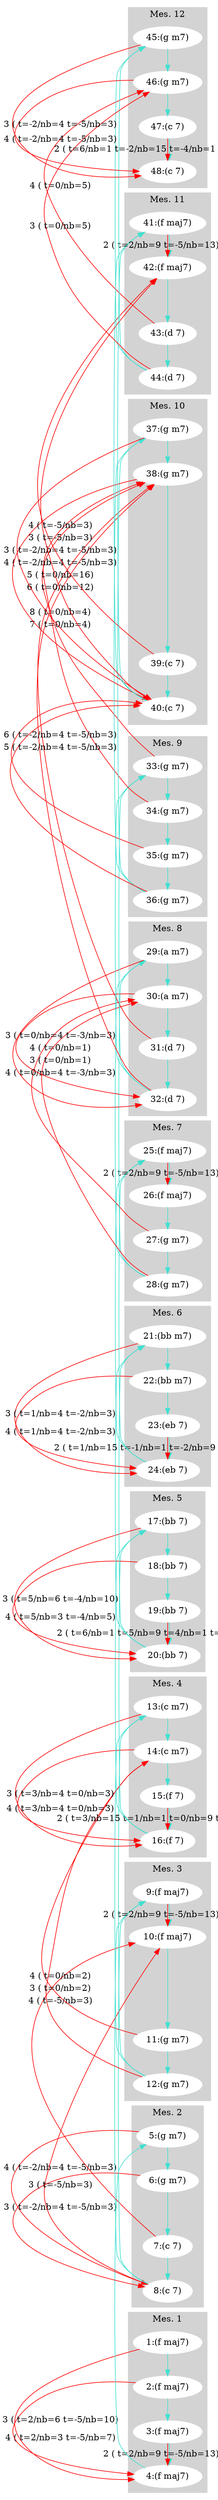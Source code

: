digraph G { 
rankdir=LR 
subgraph cluster0 {
node [style=filled,color=white];
style=filled;
color=lightgrey;
"1:(f maj7)"; 
"2:(f maj7)"; 
"3:(f maj7)"; 
"4:(f maj7)"; 
label = "Mes. 1"
}
subgraph cluster4 {
node [style=filled,color=white];
style=filled;
color=lightgrey;
"5:(g m7)"; 
"6:(g m7)"; 
"7:(c 7)"; 
"8:(c 7)"; 
label = "Mes. 2"
}
subgraph cluster8 {
node [style=filled,color=white];
style=filled;
color=lightgrey;
"9:(f maj7)"; 
"10:(f maj7)"; 
"11:(g m7)"; 
"12:(g m7)"; 
label = "Mes. 3"
}
subgraph cluster12 {
node [style=filled,color=white];
style=filled;
color=lightgrey;
"13:(c m7)"; 
"14:(c m7)"; 
"15:(f 7)"; 
"16:(f 7)"; 
label = "Mes. 4"
}
subgraph cluster16 {
node [style=filled,color=white];
style=filled;
color=lightgrey;
"17:(bb 7)"; 
"18:(bb 7)"; 
"19:(bb 7)"; 
"20:(bb 7)"; 
label = "Mes. 5"
}
subgraph cluster20 {
node [style=filled,color=white];
style=filled;
color=lightgrey;
"21:(bb m7)"; 
"22:(bb m7)"; 
"23:(eb 7)"; 
"24:(eb 7)"; 
label = "Mes. 6"
}
subgraph cluster24 {
node [style=filled,color=white];
style=filled;
color=lightgrey;
"25:(f maj7)"; 
"26:(f maj7)"; 
"27:(g m7)"; 
"28:(g m7)"; 
label = "Mes. 7"
}
subgraph cluster28 {
node [style=filled,color=white];
style=filled;
color=lightgrey;
"29:(a m7)"; 
"30:(a m7)"; 
"31:(d 7)"; 
"32:(d 7)"; 
label = "Mes. 8"
}
subgraph cluster32 {
node [style=filled,color=white];
style=filled;
color=lightgrey;
"33:(g m7)"; 
"34:(g m7)"; 
"35:(g m7)"; 
"36:(g m7)"; 
label = "Mes. 9"
}
subgraph cluster36 {
node [style=filled,color=white];
style=filled;
color=lightgrey;
"37:(g m7)"; 
"38:(g m7)"; 
"39:(c 7)"; 
"40:(c 7)"; 
label = "Mes. 10"
}
subgraph cluster40 {
node [style=filled,color=white];
style=filled;
color=lightgrey;
"41:(f maj7)"; 
"42:(f maj7)"; 
"43:(d 7)"; 
"44:(d 7)"; 
label = "Mes. 11"
}
subgraph cluster44 {
node [style=filled,color=white];
style=filled;
color=lightgrey;
"45:(g m7)"; 
"46:(g m7)"; 
"47:(c 7)"; 
"48:(c 7)"; 
label = "Mes. 12"
}
"1:(f maj7)" -> "2:(f maj7)" [color="turquoise", constraint=false];
"2:(f maj7)" -> "3:(f maj7)" [color="turquoise", constraint=false];
"3:(f maj7)" -> "4:(f maj7)" [color="turquoise", constraint=false];
"4:(f maj7)" -> "5:(g m7)" [color="turquoise", constraint=false];
"5:(g m7)" -> "6:(g m7)" [color="turquoise", constraint=false];
"6:(g m7)" -> "7:(c 7)" [color="turquoise", constraint=false];
"7:(c 7)" -> "8:(c 7)" [color="turquoise", constraint=false];
"8:(c 7)" -> "9:(f maj7)" [color="turquoise", constraint=false];
"9:(f maj7)" -> "10:(f maj7)" [color="turquoise", constraint=false];
"10:(f maj7)" -> "11:(g m7)" [color="turquoise", constraint=false];
"11:(g m7)" -> "12:(g m7)" [color="turquoise", constraint=false];
"12:(g m7)" -> "13:(c m7)" [color="turquoise", constraint=false];
"13:(c m7)" -> "14:(c m7)" [color="turquoise", constraint=false];
"14:(c m7)" -> "15:(f 7)" [color="turquoise", constraint=false];
"15:(f 7)" -> "16:(f 7)" [color="turquoise", constraint=false];
"16:(f 7)" -> "17:(bb 7)" [color="turquoise", constraint=false];
"17:(bb 7)" -> "18:(bb 7)" [color="turquoise", constraint=false];
"18:(bb 7)" -> "19:(bb 7)" [color="turquoise", constraint=false];
"19:(bb 7)" -> "20:(bb 7)" [color="turquoise", constraint=false];
"20:(bb 7)" -> "21:(bb m7)" [color="turquoise", constraint=false];
"21:(bb m7)" -> "22:(bb m7)" [color="turquoise", constraint=false];
"22:(bb m7)" -> "23:(eb 7)" [color="turquoise", constraint=false];
"23:(eb 7)" -> "24:(eb 7)" [color="turquoise", constraint=false];
"24:(eb 7)" -> "25:(f maj7)" [color="turquoise", constraint=false];
"25:(f maj7)" -> "26:(f maj7)" [color="turquoise", constraint=false];
"26:(f maj7)" -> "27:(g m7)" [color="turquoise", constraint=false];
"27:(g m7)" -> "28:(g m7)" [color="turquoise", constraint=false];
"28:(g m7)" -> "29:(a m7)" [color="turquoise", constraint=false];
"29:(a m7)" -> "30:(a m7)" [color="turquoise", constraint=false];
"30:(a m7)" -> "31:(d 7)" [color="turquoise", constraint=false];
"31:(d 7)" -> "32:(d 7)" [color="turquoise", constraint=false];
"32:(d 7)" -> "33:(g m7)" [color="turquoise", constraint=false];
"33:(g m7)" -> "34:(g m7)" [color="turquoise", constraint=false];
"34:(g m7)" -> "35:(g m7)" [color="turquoise", constraint=false];
"35:(g m7)" -> "36:(g m7)" [color="turquoise", constraint=false];
"36:(g m7)" -> "37:(g m7)" [color="turquoise", constraint=false];
"37:(g m7)" -> "38:(g m7)" [color="turquoise", constraint=false];
"38:(g m7)" -> "39:(c 7)" [color="turquoise", constraint=false];
"39:(c 7)" -> "40:(c 7)" [color="turquoise", constraint=false];
"40:(c 7)" -> "41:(f maj7)" [color="turquoise", constraint=false];
"41:(f maj7)" -> "42:(f maj7)" [color="turquoise", constraint=false];
"42:(f maj7)" -> "43:(d 7)" [color="turquoise", constraint=false];
"43:(d 7)" -> "44:(d 7)" [color="turquoise", constraint=false];
"44:(d 7)" -> "45:(g m7)" [color="turquoise", constraint=false];
"45:(g m7)" -> "46:(g m7)" [color="turquoise", constraint=false];
"46:(g m7)" -> "47:(c 7)" [color="turquoise", constraint=false];
"47:(c 7)" -> "48:(c 7)" [color="turquoise", constraint=false];
"1:(f maj7)" -> "4:(f maj7)" [label="4 ( t=2/nb=3 t=-5/nb=7)" , color="red", constraint=false, width=5.0];
"2:(f maj7)" -> "4:(f maj7)" [label="3 ( t=2/nb=6 t=-5/nb=10)" , color="red", constraint=false, width=8.0];
"3:(f maj7)" -> "4:(f maj7)" [label="2 ( t=2/nb=9 t=-5/nb=13)" , color="red", constraint=false, width=11.0];
"5:(g m7)" -> "8:(c 7)" [label="4 ( t=-2/nb=4 t=-5/nb=3)" , color="red", constraint=false, width=3.5];
"6:(g m7)" -> "8:(c 7)" [label="3 ( t=-2/nb=4 t=-5/nb=3)" , color="red", constraint=false, width=3.5];
"7:(c 7)" -> "10:(f maj7)" [label="4 ( t=-5/nb=3)" , color="red", constraint=false, width=1.5];
"8:(c 7)" -> "10:(f maj7)" [label="3 ( t=-5/nb=3)" , color="red", constraint=false, width=1.5];
"9:(f maj7)" -> "10:(f maj7)" [label="2 ( t=2/nb=9 t=-5/nb=13)" , color="red", constraint=false, width=11.0];
"11:(g m7)" -> "14:(c m7)" [label="4 ( t=0/nb=2)" , color="red", constraint=false, width=1.0];
"12:(g m7)" -> "14:(c m7)" [label="3 ( t=0/nb=2)" , color="red", constraint=false, width=1.0];
"13:(c m7)" -> "16:(f 7)" [label="4 ( t=3/nb=4 t=0/nb=3)" , color="red", constraint=false, width=3.5];
"14:(c m7)" -> "16:(f 7)" [label="3 ( t=3/nb=4 t=0/nb=3)" , color="red", constraint=false, width=3.5];
"15:(f 7)" -> "16:(f 7)" [label="2 ( t=3/nb=15 t=1/nb=1 t=0/nb=9 t=-1/nb=1)" , color="red", constraint=false, width=13.0];
"17:(bb 7)" -> "20:(bb 7)" [label="4 ( t=5/nb=3 t=-4/nb=5)" , color="red", constraint=false, width=4.0];
"18:(bb 7)" -> "20:(bb 7)" [label="3 ( t=5/nb=6 t=-4/nb=10)" , color="red", constraint=false, width=8.0];
"19:(bb 7)" -> "20:(bb 7)" [label="2 ( t=6/nb=1 t=5/nb=9 t=4/nb=1 t=-4/nb=15)" , color="red", constraint=false, width=13.0];
"21:(bb m7)" -> "24:(eb 7)" [label="4 ( t=1/nb=4 t=-2/nb=3)" , color="red", constraint=false, width=3.5];
"22:(bb m7)" -> "24:(eb 7)" [label="3 ( t=1/nb=4 t=-2/nb=3)" , color="red", constraint=false, width=3.5];
"23:(eb 7)" -> "24:(eb 7)" [label="2 ( t=1/nb=15 t=-1/nb=1 t=-2/nb=9 t=-3/nb=1)" , color="red", constraint=false, width=13.0];
"25:(f maj7)" -> "26:(f maj7)" [label="2 ( t=2/nb=9 t=-5/nb=13)" , color="red", constraint=false, width=11.0];
"27:(g m7)" -> "30:(a m7)" [label="4 ( t=0/nb=1)" , color="red", constraint=false, width=0.5];
"28:(g m7)" -> "30:(a m7)" [label="3 ( t=0/nb=1)" , color="red", constraint=false, width=0.5];
"29:(a m7)" -> "32:(d 7)" [label="4 ( t=0/nb=4 t=-3/nb=3)" , color="red", constraint=false, width=3.5];
"30:(a m7)" -> "32:(d 7)" [label="3 ( t=0/nb=4 t=-3/nb=3)" , color="red", constraint=false, width=3.5];
"31:(d 7)" -> "38:(g m7)" [label="8 ( t=0/nb=4)" , color="red", constraint=false, width=2.0];
"32:(d 7)" -> "38:(g m7)" [label="7 ( t=0/nb=4)" , color="red", constraint=false, width=2.0];
"33:(g m7)" -> "38:(g m7)" [label="6 ( t=0/nb=12)" , color="red", constraint=false, width=6.0];
"34:(g m7)" -> "38:(g m7)" [label="5 ( t=0/nb=16)" , color="red", constraint=false, width=8.0];
"35:(g m7)" -> "40:(c 7)" [label="6 ( t=-2/nb=4 t=-5/nb=3)" , color="red", constraint=false, width=3.5];
"36:(g m7)" -> "40:(c 7)" [label="5 ( t=-2/nb=4 t=-5/nb=3)" , color="red", constraint=false, width=3.5];
"37:(g m7)" -> "40:(c 7)" [label="4 ( t=-2/nb=4 t=-5/nb=3)" , color="red", constraint=false, width=3.5];
"38:(g m7)" -> "40:(c 7)" [label="3 ( t=-2/nb=4 t=-5/nb=3)" , color="red", constraint=false, width=3.5];
"39:(c 7)" -> "42:(f maj7)" [label="4 ( t=-5/nb=3)" , color="red", constraint=false, width=1.5];
"40:(c 7)" -> "42:(f maj7)" [label="3 ( t=-5/nb=3)" , color="red", constraint=false, width=1.5];
"41:(f maj7)" -> "42:(f maj7)" [label="2 ( t=2/nb=9 t=-5/nb=13)" , color="red", constraint=false, width=11.0];
"43:(d 7)" -> "46:(g m7)" [label="4 ( t=0/nb=5)" , color="red", constraint=false, width=2.5];
"44:(d 7)" -> "46:(g m7)" [label="3 ( t=0/nb=5)" , color="red", constraint=false, width=2.5];
"45:(g m7)" -> "48:(c 7)" [label="4 ( t=-2/nb=4 t=-5/nb=3)" , color="red", constraint=false, width=3.5];
"46:(g m7)" -> "48:(c 7)" [label="3 ( t=-2/nb=4 t=-5/nb=3)" , color="red", constraint=false, width=3.5];
"47:(c 7)" -> "48:(c 7)" [label="2 ( t=6/nb=1 t=-2/nb=15 t=-4/nb=1 t=-5/nb=9)" , color="red", constraint=false, width=13.0];
}